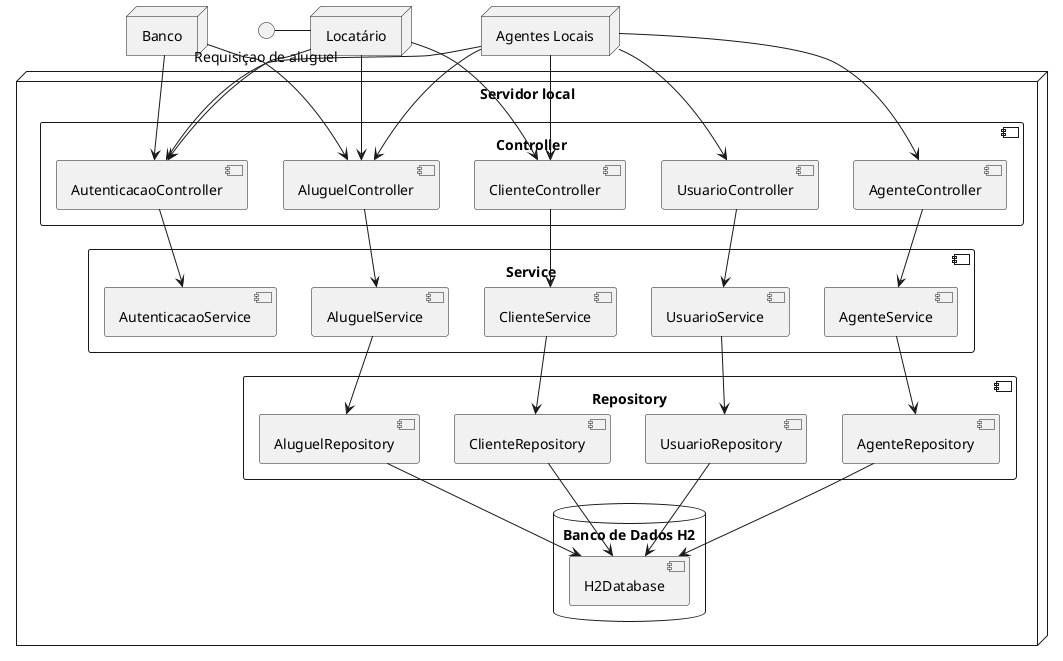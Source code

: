 @startuml
node "Servidor local" {
    component "Controller" {
        [UsuarioController] 
        [ClienteController]
        [AgenteController]
        [AluguelController]
        [AutenticacaoController]
    }

    component "Service" {
        [UsuarioService] 
        [ClienteService]
        [AgenteService]
        [AluguelService]
        [AutenticacaoService]
    }

    component "Repository" {
        [UsuarioRepository]
        [ClienteRepository]
        [AgenteRepository]
        [AluguelRepository]
    }


    database "Banco de Dados H2" {
        [H2Database]
    }
}

node "Banco" {
}

node "Agentes Locais" {
}

node "Locatário" {
}

interface "Requisiçao de aluguel" as RAL

RAL  - [Locatário]

"Locatário" --> AluguelController
"Locatário" --> ClienteController
"Locatário" --> AutenticacaoController

"Banco" --> AluguelController
"Banco" --> AutenticacaoController

"Agentes Locais" --> UsuarioController
"Agentes Locais" --> ClienteController
"Agentes Locais" --> AgenteController
"Agentes Locais" --> AluguelController
"Agentes Locais" --> AutenticacaoController

UsuarioController --> UsuarioService
ClienteController --> ClienteService
AgenteController --> AgenteService
AluguelController --> AluguelService
AutenticacaoController --> AutenticacaoService

UsuarioService --> UsuarioRepository
ClienteService --> ClienteRepository
AgenteService --> AgenteRepository
AluguelService --> AluguelRepository

UsuarioRepository --> H2Database
ClienteRepository --> H2Database
AgenteRepository --> H2Database
AluguelRepository --> H2Database
@enduml
